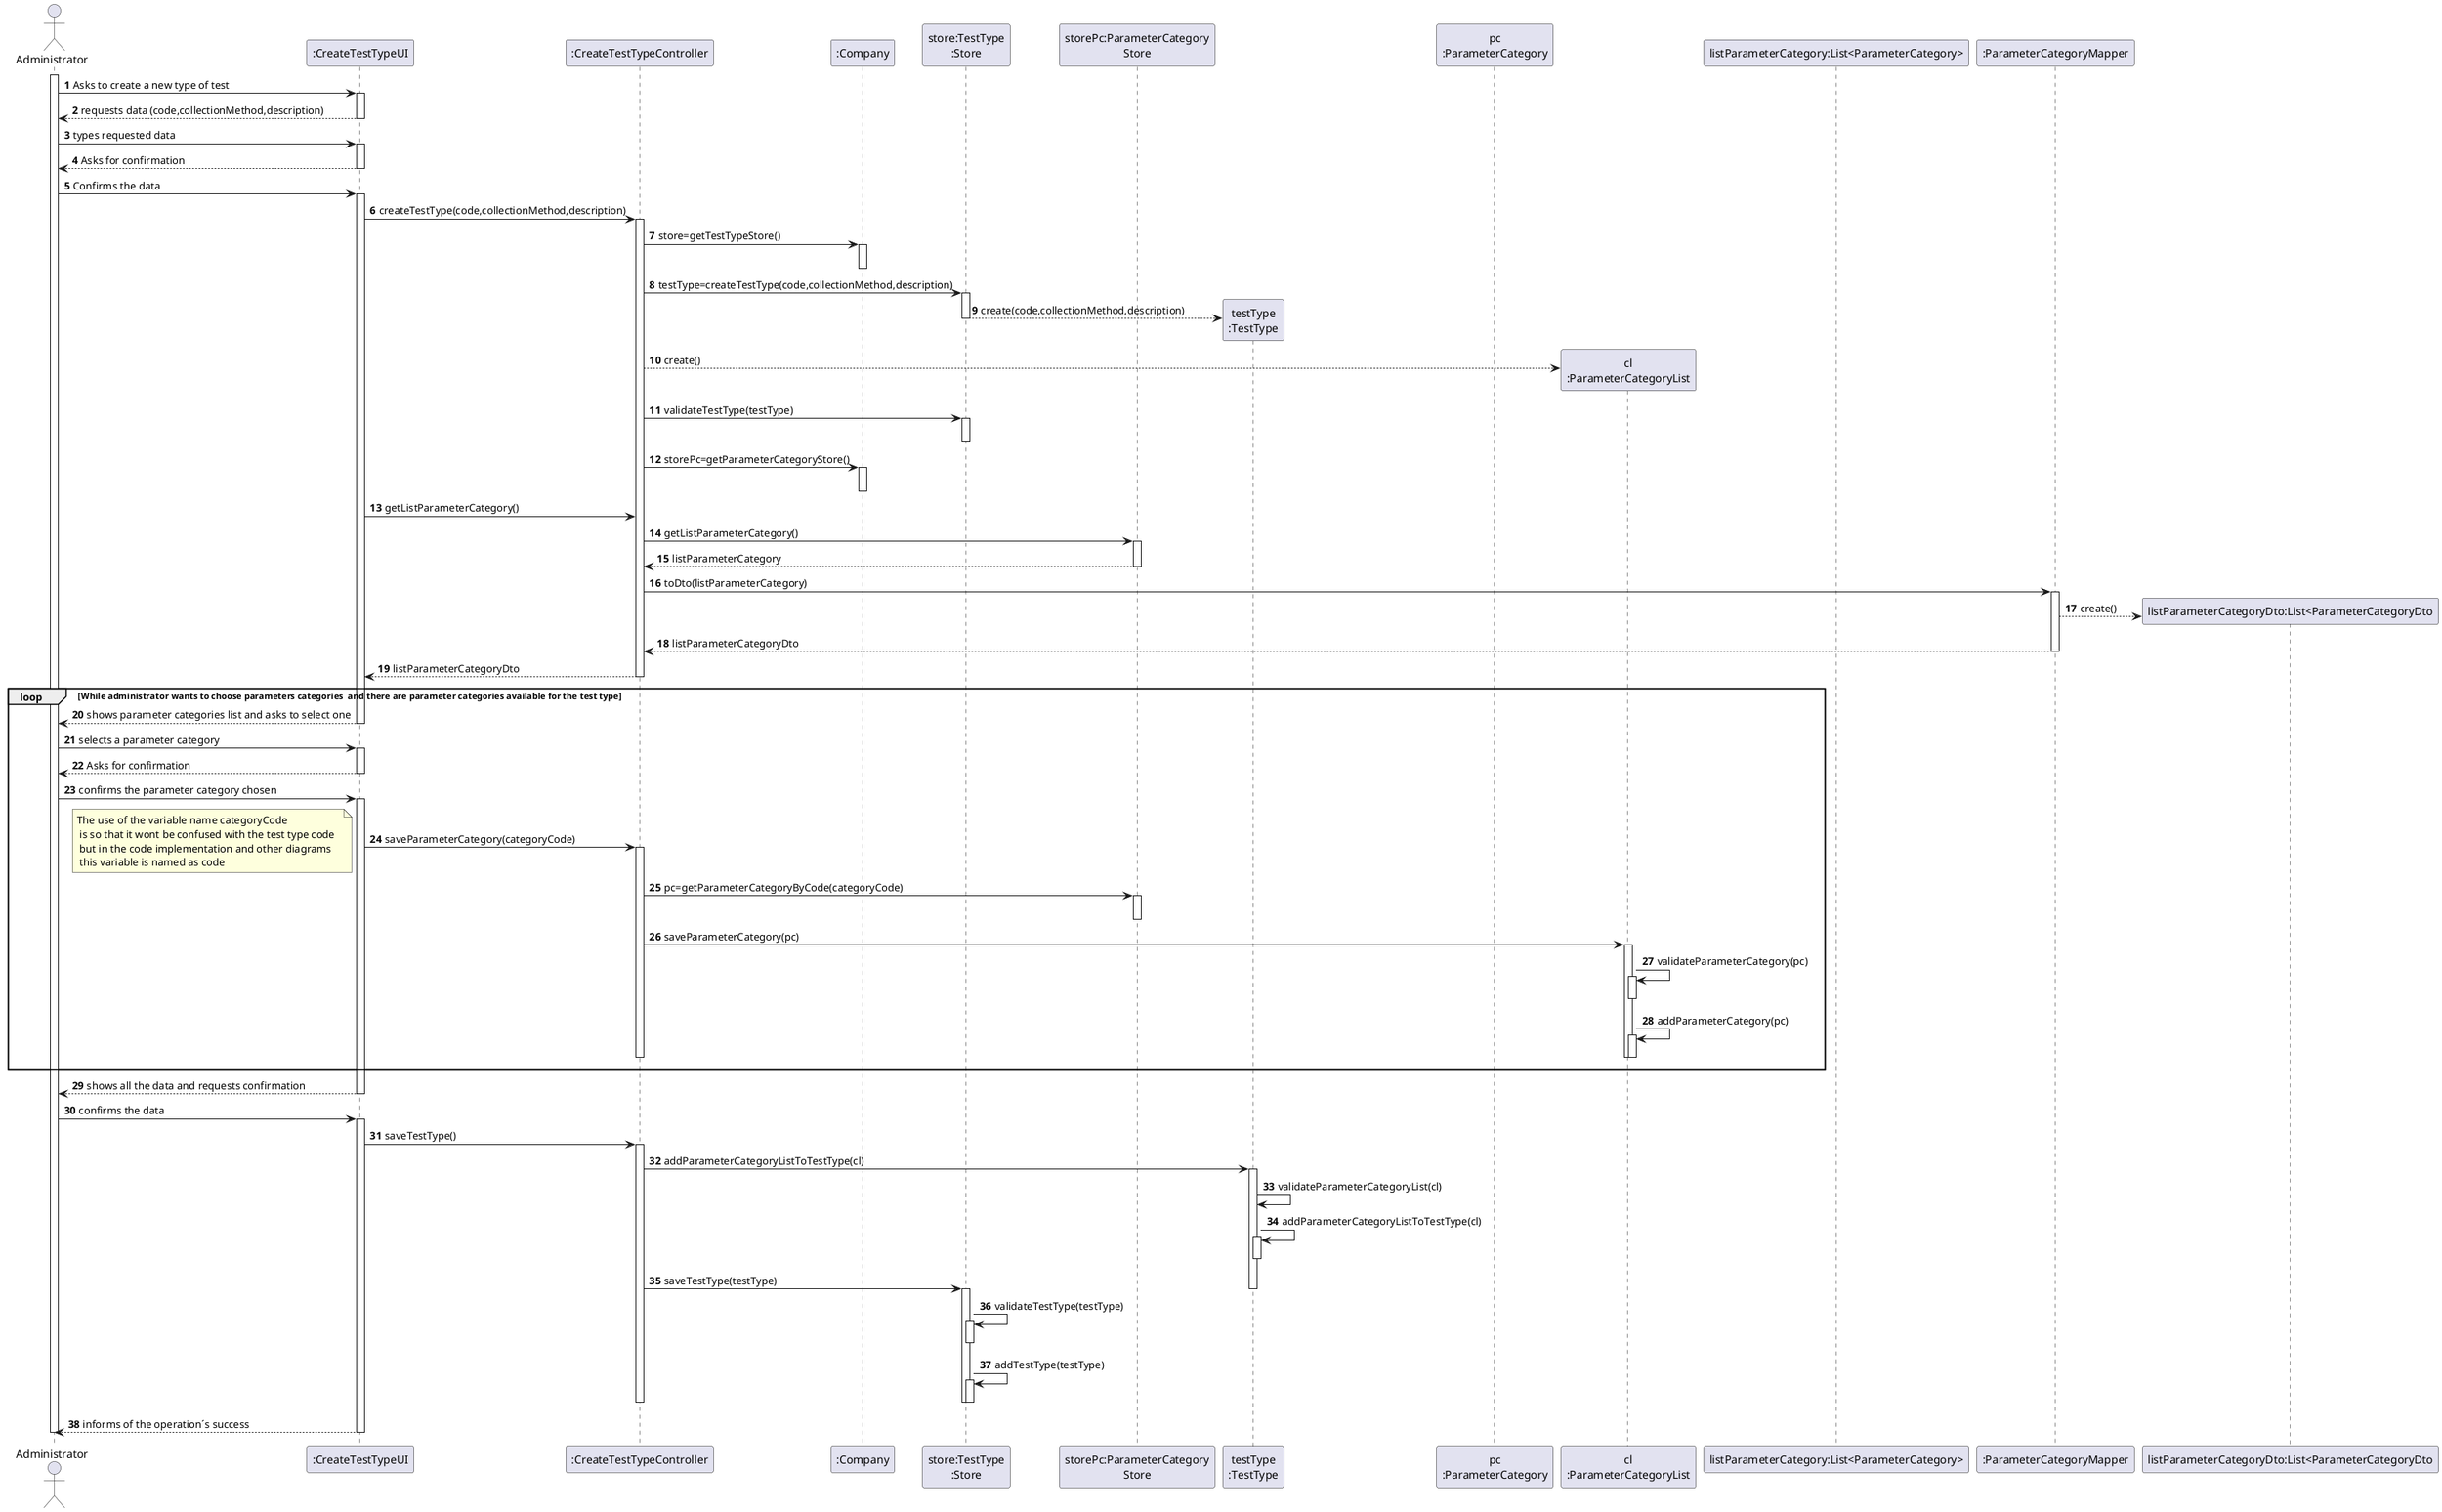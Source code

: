 @startuml
autonumber
'hide footbox
actor "Administrator" as ADM

participant ":CreateTestTypeUI" as UI
participant ":CreateTestTypeController" as CTRL
participant ":Company" as COM
participant "store:TestType\n:Store" as Store
participant "storePc:ParameterCategory\nStore" as storePc
participant "testType\n:TestType" as Type
participant "pc\n:ParameterCategory" as pc
participant "cl\n:ParameterCategoryList" as cl
participant "listParameterCategory:List<ParameterCategory>" as listPc
participant ":ParameterCategoryMapper" as pcMapper
participant "listParameterCategoryDto:List<ParameterCategoryDto" as listDto
activate ADM
ADM -> UI : Asks to create a new type of test
activate UI
UI --> ADM : requests data (code,collectionMethod,description)
deactivate UI

ADM -> UI : types requested data
activate UI
UI --> ADM: Asks for confirmation
deactivate UI
ADM -> UI:Confirms the data
activate UI

UI -> CTRL : createTestType(code,collectionMethod,description)
activate CTRL


CTRL -> COM: store=getTestTypeStore()
activate COM
deactivate COM

CTRL -> Store: testType=createTestType(code,collectionMethod,description)
activate Store

Store --> Type**: create(code,collectionMethod,description)
deactivate Store
CTRL --> cl** : create()
CTRL -> Store: validateTestType(testType)
activate Store
deactivate Store
CTRL -> COM  : storePc=getParameterCategoryStore()
activate COM
deactivate COM

UI -> CTRL: getListParameterCategory()
CTRL -> storePc: getListParameterCategory()
activate storePc
storePc --> CTRL: listParameterCategory
deactivate storePc
CTRL -> pcMapper: toDto(listParameterCategory)
activate pcMapper
pcMapper --> listDto**: create()
pcMapper --> CTRL: listParameterCategoryDto
deactivate pcMapper
UI <-- CTRL: listParameterCategoryDto
deactivate CTRL

loop While administrator wants to choose parameters categories  and there are parameter categories available for the test type
UI --> ADM : shows parameter categories list and asks to select one
deactivate UI

ADM -> UI : selects a parameter category
activate UI
ADM <-- UI : Asks for confirmation
deactivate UI
ADM -> UI :  confirms the parameter category chosen
activate UI
UI -> CTRL:saveParameterCategory(categoryCode)
note left: The use of the variable name categoryCode \n is so that it wont be confused with the test type code  \n but in the code implementation and other diagrams \n this variable is named as code
activate CTRL
CTRL -> storePc : pc=getParameterCategoryByCode(categoryCode)
activate storePc
deactivate storePc
CTRL -> cl:saveParameterCategory(pc)
activate cl

cl-> cl: validateParameterCategory(pc)
activate cl
deactivate cl
cl -> cl: addParameterCategory(pc)
activate cl
deactivate cl
deactivate cl
deactivate storePc
deactivate CTRL



end
deactivate cl

deactivate Store


UI --> ADM: shows all the data and requests confirmation


deactivate Store

deactivate CTRL
deactivate UI

ADM -> UI : confirms the data
activate UI
UI -> CTRL : saveTestType()
activate CTRL

CTRL -> Type: addParameterCategoryListToTestType(cl)
activate Type
Type -> Type : validateParameterCategoryList(cl)
Type -> Type :addParameterCategoryListToTestType(cl)
activate Type
deactivate Type
CTRL -> Store : saveTestType(testType)

deactivate Type
activate Store

Store -> Store: validateTestType(testType)
activate Store
deactivate Store
Store -> Store: addTestType(testType)

activate Store
deactivate Store
deactivate CTRL
deactivate Store

UI --> ADM : informs of the operation´s success
deactivate UI

deactivate ADM

@enduml